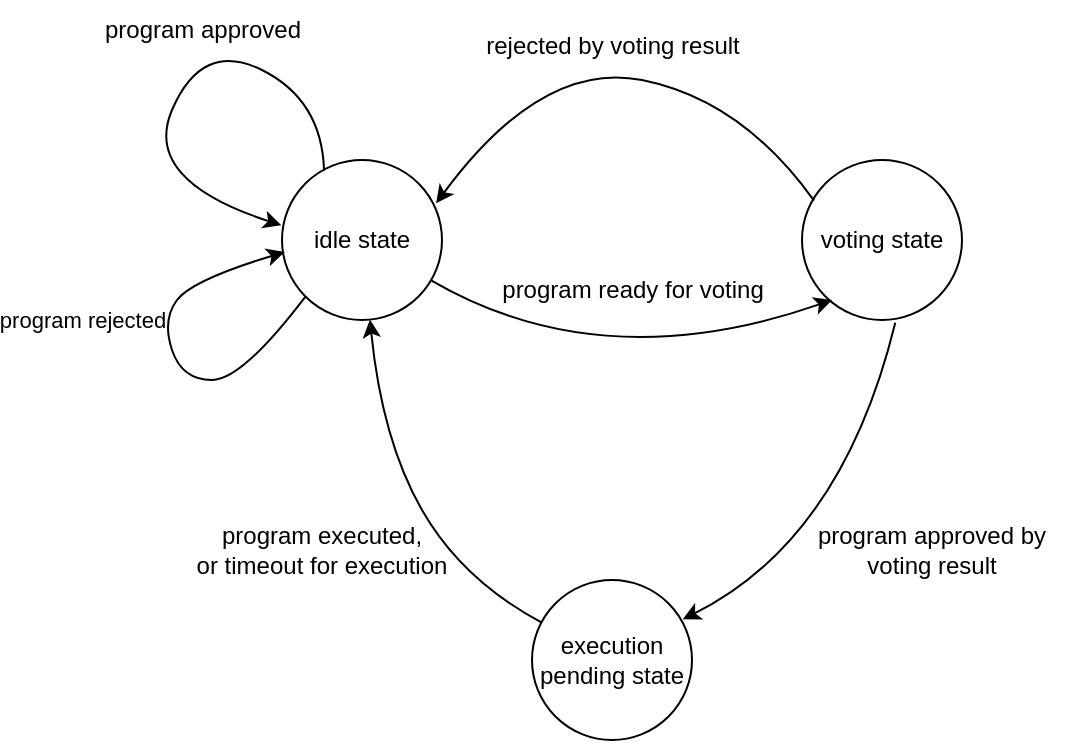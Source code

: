 <mxfile version="21.6.1" type="device">
  <diagram name="Page-1" id="42789a77-a242-8287-6e28-9cd8cfd52e62">
    <mxGraphModel dx="925" dy="536" grid="1" gridSize="10" guides="1" tooltips="1" connect="1" arrows="1" fold="1" page="1" pageScale="1" pageWidth="1100" pageHeight="850" background="none" math="0" shadow="0">
      <root>
        <mxCell id="0" />
        <mxCell id="1" parent="0" />
        <mxCell id="DnGffz_466ZrysaMsBKr-1" value="idle state" style="ellipse;whiteSpace=wrap;html=1;aspect=fixed;" vertex="1" parent="1">
          <mxGeometry x="310" y="180" width="80" height="80" as="geometry" />
        </mxCell>
        <mxCell id="DnGffz_466ZrysaMsBKr-2" value="voting state" style="ellipse;whiteSpace=wrap;html=1;aspect=fixed;" vertex="1" parent="1">
          <mxGeometry x="570" y="180" width="80" height="80" as="geometry" />
        </mxCell>
        <mxCell id="DnGffz_466ZrysaMsBKr-3" value="execution pending state" style="ellipse;whiteSpace=wrap;html=1;aspect=fixed;" vertex="1" parent="1">
          <mxGeometry x="435" y="390" width="80" height="80" as="geometry" />
        </mxCell>
        <mxCell id="DnGffz_466ZrysaMsBKr-10" value="" style="curved=1;endArrow=classic;html=1;rounded=0;exitX=0.263;exitY=0.067;exitDx=0;exitDy=0;exitPerimeter=0;entryX=-0.004;entryY=0.408;entryDx=0;entryDy=0;entryPerimeter=0;" edge="1" parent="1" source="DnGffz_466ZrysaMsBKr-1" target="DnGffz_466ZrysaMsBKr-1">
          <mxGeometry width="50" height="50" relative="1" as="geometry">
            <mxPoint x="380" y="200" as="sourcePoint" />
            <mxPoint x="430" y="150" as="targetPoint" />
            <Array as="points">
              <mxPoint x="330" y="150" />
              <mxPoint x="270" y="120" />
              <mxPoint x="240" y="190" />
            </Array>
          </mxGeometry>
        </mxCell>
        <mxCell id="DnGffz_466ZrysaMsBKr-11" value="" style="curved=1;endArrow=classic;html=1;rounded=0;exitX=0;exitY=1;exitDx=0;exitDy=0;entryX=0.017;entryY=0.575;entryDx=0;entryDy=0;entryPerimeter=0;" edge="1" parent="1" source="DnGffz_466ZrysaMsBKr-1" target="DnGffz_466ZrysaMsBKr-1">
          <mxGeometry width="50" height="50" relative="1" as="geometry">
            <mxPoint x="278" y="367" as="sourcePoint" />
            <mxPoint x="250" y="350" as="targetPoint" />
            <Array as="points">
              <mxPoint x="290" y="290" />
              <mxPoint x="260" y="290" />
              <mxPoint x="250" y="260" />
              <mxPoint x="265" y="240" />
            </Array>
          </mxGeometry>
        </mxCell>
        <mxCell id="DnGffz_466ZrysaMsBKr-13" value="program rejected" style="edgeLabel;html=1;align=center;verticalAlign=middle;resizable=0;points=[];" vertex="1" connectable="0" parent="DnGffz_466ZrysaMsBKr-11">
          <mxGeometry x="-0.025" relative="1" as="geometry">
            <mxPoint x="-47" y="-22" as="offset" />
          </mxGeometry>
        </mxCell>
        <mxCell id="DnGffz_466ZrysaMsBKr-12" value="program approved" style="text;html=1;align=center;verticalAlign=middle;resizable=0;points=[];autosize=1;strokeColor=none;fillColor=none;" vertex="1" parent="1">
          <mxGeometry x="210" y="100" width="120" height="30" as="geometry" />
        </mxCell>
        <mxCell id="DnGffz_466ZrysaMsBKr-15" value="program ready for voting" style="text;html=1;align=center;verticalAlign=middle;resizable=0;points=[];autosize=1;strokeColor=none;fillColor=none;" vertex="1" parent="1">
          <mxGeometry x="410" y="230" width="150" height="30" as="geometry" />
        </mxCell>
        <mxCell id="DnGffz_466ZrysaMsBKr-16" value="" style="curved=1;endArrow=classic;html=1;rounded=0;entryX=0.188;entryY=0.875;entryDx=0;entryDy=0;entryPerimeter=0;" edge="1" parent="1" source="DnGffz_466ZrysaMsBKr-1" target="DnGffz_466ZrysaMsBKr-2">
          <mxGeometry width="50" height="50" relative="1" as="geometry">
            <mxPoint x="390.004" y="298.284" as="sourcePoint" />
            <mxPoint x="584.04" y="252" as="targetPoint" />
            <Array as="points">
              <mxPoint x="470" y="290" />
            </Array>
          </mxGeometry>
        </mxCell>
        <mxCell id="DnGffz_466ZrysaMsBKr-18" value="" style="curved=1;endArrow=classic;html=1;rounded=0;exitX=0.075;exitY=0.254;exitDx=0;exitDy=0;exitPerimeter=0;entryX=0.963;entryY=0.271;entryDx=0;entryDy=0;entryPerimeter=0;" edge="1" parent="1" source="DnGffz_466ZrysaMsBKr-2" target="DnGffz_466ZrysaMsBKr-1">
          <mxGeometry width="50" height="50" relative="1" as="geometry">
            <mxPoint x="470" y="170" as="sourcePoint" />
            <mxPoint x="520" y="120" as="targetPoint" />
            <Array as="points">
              <mxPoint x="540" y="150" />
              <mxPoint x="440" y="130" />
            </Array>
          </mxGeometry>
        </mxCell>
        <mxCell id="DnGffz_466ZrysaMsBKr-19" value="rejected by voting result" style="text;html=1;align=center;verticalAlign=middle;resizable=0;points=[];autosize=1;strokeColor=none;fillColor=none;" vertex="1" parent="1">
          <mxGeometry x="400" y="108" width="150" height="30" as="geometry" />
        </mxCell>
        <mxCell id="DnGffz_466ZrysaMsBKr-20" value="" style="curved=1;endArrow=classic;html=1;rounded=0;exitX=0.583;exitY=1.017;exitDx=0;exitDy=0;exitPerimeter=0;entryX=0.942;entryY=0.246;entryDx=0;entryDy=0;entryPerimeter=0;" edge="1" parent="1" source="DnGffz_466ZrysaMsBKr-2" target="DnGffz_466ZrysaMsBKr-3">
          <mxGeometry width="50" height="50" relative="1" as="geometry">
            <mxPoint x="690" y="370" as="sourcePoint" />
            <mxPoint x="740" y="320" as="targetPoint" />
            <Array as="points">
              <mxPoint x="590" y="370" />
            </Array>
          </mxGeometry>
        </mxCell>
        <mxCell id="DnGffz_466ZrysaMsBKr-21" value="program approved by voting result" style="text;html=1;strokeColor=none;fillColor=none;align=center;verticalAlign=middle;whiteSpace=wrap;rounded=0;" vertex="1" parent="1">
          <mxGeometry x="560" y="360" width="150" height="30" as="geometry" />
        </mxCell>
        <mxCell id="DnGffz_466ZrysaMsBKr-22" value="" style="curved=1;endArrow=classic;html=1;rounded=0;" edge="1" parent="1" source="DnGffz_466ZrysaMsBKr-3" target="DnGffz_466ZrysaMsBKr-1">
          <mxGeometry width="50" height="50" relative="1" as="geometry">
            <mxPoint x="410" y="360" as="sourcePoint" />
            <mxPoint x="460" y="310" as="targetPoint" />
            <Array as="points">
              <mxPoint x="400" y="390" />
              <mxPoint x="360" y="320" />
            </Array>
          </mxGeometry>
        </mxCell>
        <mxCell id="DnGffz_466ZrysaMsBKr-23" value="program executed,&lt;br&gt;or timeout for execution" style="text;html=1;strokeColor=none;fillColor=none;align=center;verticalAlign=middle;whiteSpace=wrap;rounded=0;" vertex="1" parent="1">
          <mxGeometry x="250" y="360" width="160" height="30" as="geometry" />
        </mxCell>
      </root>
    </mxGraphModel>
  </diagram>
</mxfile>
